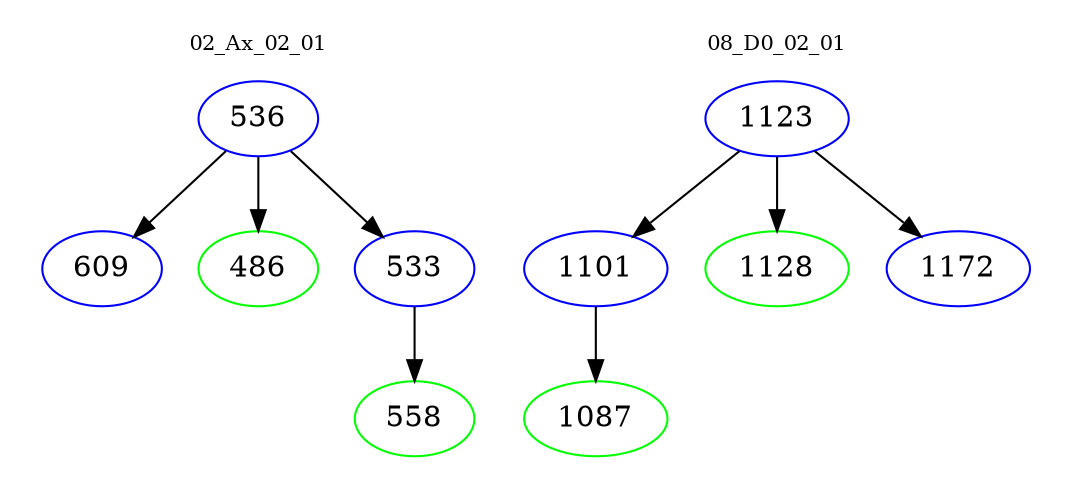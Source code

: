 digraph{
subgraph cluster_0 {
color = white
label = "02_Ax_02_01";
fontsize=10;
T0_536 [label="536", color="blue"]
T0_536 -> T0_609 [color="black"]
T0_609 [label="609", color="blue"]
T0_536 -> T0_486 [color="black"]
T0_486 [label="486", color="green"]
T0_536 -> T0_533 [color="black"]
T0_533 [label="533", color="blue"]
T0_533 -> T0_558 [color="black"]
T0_558 [label="558", color="green"]
}
subgraph cluster_1 {
color = white
label = "08_D0_02_01";
fontsize=10;
T1_1123 [label="1123", color="blue"]
T1_1123 -> T1_1101 [color="black"]
T1_1101 [label="1101", color="blue"]
T1_1101 -> T1_1087 [color="black"]
T1_1087 [label="1087", color="green"]
T1_1123 -> T1_1128 [color="black"]
T1_1128 [label="1128", color="green"]
T1_1123 -> T1_1172 [color="black"]
T1_1172 [label="1172", color="blue"]
}
}
